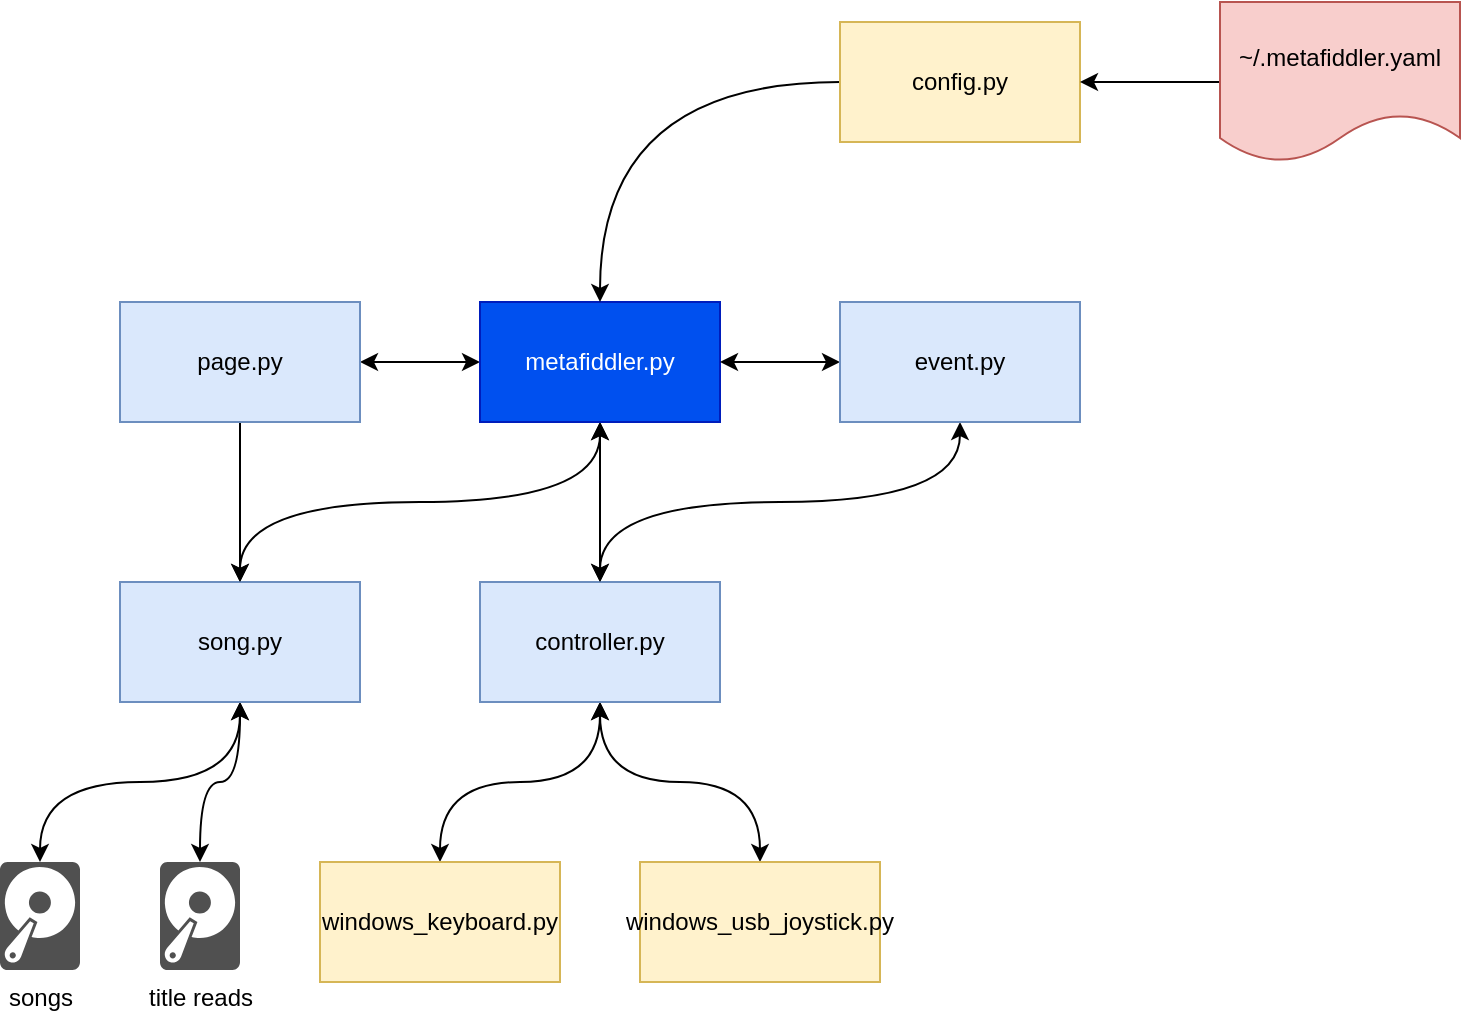 <mxfile version="13.5.1" type="device" pages="2"><diagram id="YOKJS-2tm8vGP9u_xy5H" name="current state"><mxGraphModel dx="1332" dy="705" grid="1" gridSize="10" guides="1" tooltips="1" connect="1" arrows="1" fold="1" page="1" pageScale="1" pageWidth="1000" pageHeight="800" math="0" shadow="0"><root><mxCell id="0"/><mxCell id="1" parent="0"/><mxCell id="CUD5xtRshe0eu_x8DfdM-5" style="edgeStyle=orthogonalEdgeStyle;rounded=0;orthogonalLoop=1;jettySize=auto;html=1;curved=1;startArrow=classic;startFill=1;exitX=0.5;exitY=1;exitDx=0;exitDy=0;entryX=0.5;entryY=0;entryDx=0;entryDy=0;" parent="1" source="CUD5xtRshe0eu_x8DfdM-1" target="CUD5xtRshe0eu_x8DfdM-2" edge="1"><mxGeometry relative="1" as="geometry"><Array as="points"><mxPoint x="460" y="300"/><mxPoint x="280" y="300"/></Array></mxGeometry></mxCell><mxCell id="CUD5xtRshe0eu_x8DfdM-12" style="edgeStyle=orthogonalEdgeStyle;curved=1;rounded=0;orthogonalLoop=1;jettySize=auto;html=1;entryX=0.5;entryY=0;entryDx=0;entryDy=0;startArrow=classic;startFill=1;endArrow=classic;endFill=1;strokeColor=#000000;" parent="1" source="CUD5xtRshe0eu_x8DfdM-1" target="CUD5xtRshe0eu_x8DfdM-6" edge="1"><mxGeometry relative="1" as="geometry"/></mxCell><mxCell id="CUD5xtRshe0eu_x8DfdM-19" style="edgeStyle=orthogonalEdgeStyle;curved=1;rounded=0;orthogonalLoop=1;jettySize=auto;html=1;startArrow=classic;startFill=1;endArrow=classic;endFill=1;strokeColor=#000000;" parent="1" source="CUD5xtRshe0eu_x8DfdM-1" target="CUD5xtRshe0eu_x8DfdM-18" edge="1"><mxGeometry relative="1" as="geometry"/></mxCell><mxCell id="CUD5xtRshe0eu_x8DfdM-1" value="metafiddler.py" style="rounded=0;whiteSpace=wrap;html=1;fillColor=#0050ef;strokeColor=#001DBC;fontColor=#ffffff;" parent="1" vertex="1"><mxGeometry x="400" y="200" width="120" height="60" as="geometry"/></mxCell><mxCell id="agG-h9cRYRm4AGYTuQmV-8" style="edgeStyle=orthogonalEdgeStyle;rounded=0;orthogonalLoop=1;jettySize=auto;html=1;startArrow=classic;startFill=1;endArrow=classic;endFill=1;strokeColor=#000000;elbow=vertical;curved=1;" parent="1" source="CUD5xtRshe0eu_x8DfdM-2" target="agG-h9cRYRm4AGYTuQmV-6" edge="1"><mxGeometry relative="1" as="geometry"/></mxCell><mxCell id="agG-h9cRYRm4AGYTuQmV-9" style="edgeStyle=orthogonalEdgeStyle;curved=1;rounded=0;orthogonalLoop=1;jettySize=auto;html=1;startArrow=classic;startFill=1;endArrow=classic;endFill=1;strokeColor=#000000;exitX=0.5;exitY=1;exitDx=0;exitDy=0;" parent="1" source="CUD5xtRshe0eu_x8DfdM-2" target="agG-h9cRYRm4AGYTuQmV-5" edge="1"><mxGeometry relative="1" as="geometry"/></mxCell><mxCell id="CUD5xtRshe0eu_x8DfdM-2" value="song.py" style="rounded=0;whiteSpace=wrap;html=1;fillColor=#dae8fc;strokeColor=#6c8ebf;" parent="1" vertex="1"><mxGeometry x="220" y="340" width="120" height="60" as="geometry"/></mxCell><mxCell id="CUD5xtRshe0eu_x8DfdM-4" style="edgeStyle=orthogonalEdgeStyle;rounded=0;orthogonalLoop=1;jettySize=auto;html=1;curved=1;" parent="1" source="CUD5xtRshe0eu_x8DfdM-3" target="CUD5xtRshe0eu_x8DfdM-1" edge="1"><mxGeometry relative="1" as="geometry"/></mxCell><mxCell id="CUD5xtRshe0eu_x8DfdM-3" value="config.py" style="rounded=0;whiteSpace=wrap;html=1;fillColor=#fff2cc;strokeColor=#d6b656;" parent="1" vertex="1"><mxGeometry x="580" y="60" width="120" height="60" as="geometry"/></mxCell><mxCell id="CUD5xtRshe0eu_x8DfdM-13" style="edgeStyle=orthogonalEdgeStyle;curved=1;rounded=0;orthogonalLoop=1;jettySize=auto;html=1;entryX=0.5;entryY=0;entryDx=0;entryDy=0;startArrow=classic;startFill=1;endArrow=classic;endFill=1;strokeColor=#000000;" parent="1" source="CUD5xtRshe0eu_x8DfdM-6" target="CUD5xtRshe0eu_x8DfdM-7" edge="1"><mxGeometry relative="1" as="geometry"/></mxCell><mxCell id="CUD5xtRshe0eu_x8DfdM-14" style="edgeStyle=orthogonalEdgeStyle;curved=1;rounded=0;orthogonalLoop=1;jettySize=auto;html=1;startArrow=classic;startFill=1;endArrow=classic;endFill=1;strokeColor=#000000;" parent="1" source="CUD5xtRshe0eu_x8DfdM-6" target="CUD5xtRshe0eu_x8DfdM-8" edge="1"><mxGeometry relative="1" as="geometry"/></mxCell><mxCell id="CUD5xtRshe0eu_x8DfdM-6" value="controller.py" style="rounded=0;whiteSpace=wrap;html=1;fillColor=#dae8fc;strokeColor=#6c8ebf;" parent="1" vertex="1"><mxGeometry x="400" y="340" width="120" height="60" as="geometry"/></mxCell><mxCell id="CUD5xtRshe0eu_x8DfdM-7" value="windows_keyboard.py" style="rounded=0;whiteSpace=wrap;html=1;fillColor=#fff2cc;strokeColor=#d6b656;" parent="1" vertex="1"><mxGeometry x="320" y="480" width="120" height="60" as="geometry"/></mxCell><mxCell id="CUD5xtRshe0eu_x8DfdM-8" value="windows_usb_joystick.py" style="rounded=0;whiteSpace=wrap;html=1;fillColor=#fff2cc;strokeColor=#d6b656;" parent="1" vertex="1"><mxGeometry x="480" y="480" width="120" height="60" as="geometry"/></mxCell><mxCell id="CUD5xtRshe0eu_x8DfdM-10" style="edgeStyle=orthogonalEdgeStyle;curved=1;rounded=0;orthogonalLoop=1;jettySize=auto;html=1;startArrow=classic;startFill=1;entryX=0.5;entryY=0;entryDx=0;entryDy=0;exitX=0.5;exitY=1;exitDx=0;exitDy=0;" parent="1" source="CUD5xtRshe0eu_x8DfdM-9" target="CUD5xtRshe0eu_x8DfdM-6" edge="1"><mxGeometry relative="1" as="geometry"/></mxCell><mxCell id="CUD5xtRshe0eu_x8DfdM-27" style="edgeStyle=orthogonalEdgeStyle;curved=1;rounded=0;orthogonalLoop=1;jettySize=auto;html=1;startArrow=classic;startFill=1;endArrow=classic;endFill=1;strokeColor=#000000;" parent="1" source="CUD5xtRshe0eu_x8DfdM-9" target="CUD5xtRshe0eu_x8DfdM-1" edge="1"><mxGeometry relative="1" as="geometry"/></mxCell><mxCell id="CUD5xtRshe0eu_x8DfdM-9" value="event.py" style="rounded=0;whiteSpace=wrap;html=1;fillColor=#dae8fc;strokeColor=#6c8ebf;" parent="1" vertex="1"><mxGeometry x="580" y="200" width="120" height="60" as="geometry"/></mxCell><mxCell id="CUD5xtRshe0eu_x8DfdM-20" style="edgeStyle=orthogonalEdgeStyle;curved=1;rounded=0;orthogonalLoop=1;jettySize=auto;html=1;startArrow=none;startFill=0;endArrow=classic;endFill=1;strokeColor=#000000;" parent="1" source="CUD5xtRshe0eu_x8DfdM-18" target="CUD5xtRshe0eu_x8DfdM-2" edge="1"><mxGeometry relative="1" as="geometry"/></mxCell><mxCell id="CUD5xtRshe0eu_x8DfdM-18" value="page.py" style="rounded=0;whiteSpace=wrap;html=1;fillColor=#dae8fc;strokeColor=#6c8ebf;" parent="1" vertex="1"><mxGeometry x="220" y="200" width="120" height="60" as="geometry"/></mxCell><mxCell id="agG-h9cRYRm4AGYTuQmV-5" value="songs" style="pointerEvents=1;shadow=0;dashed=0;html=1;strokeColor=none;fillColor=#505050;labelPosition=center;verticalLabelPosition=bottom;verticalAlign=top;outlineConnect=0;align=center;shape=mxgraph.office.devices.hard_disk;" parent="1" vertex="1"><mxGeometry x="160" y="480" width="40" height="54" as="geometry"/></mxCell><mxCell id="agG-h9cRYRm4AGYTuQmV-6" value="title reads" style="pointerEvents=1;shadow=0;dashed=0;html=1;strokeColor=none;fillColor=#505050;labelPosition=center;verticalLabelPosition=bottom;verticalAlign=top;outlineConnect=0;align=center;shape=mxgraph.office.devices.hard_disk;" parent="1" vertex="1"><mxGeometry x="240" y="480" width="40" height="54" as="geometry"/></mxCell><mxCell id="QhyzseaW8ZYdQ7JYeSU8-3" style="edgeStyle=orthogonalEdgeStyle;rounded=0;orthogonalLoop=1;jettySize=auto;html=1;" edge="1" parent="1" source="QhyzseaW8ZYdQ7JYeSU8-2" target="CUD5xtRshe0eu_x8DfdM-3"><mxGeometry relative="1" as="geometry"/></mxCell><mxCell id="QhyzseaW8ZYdQ7JYeSU8-2" value="~/.metafiddler.yaml" style="shape=document;whiteSpace=wrap;html=1;boundedLbl=1;fillColor=#f8cecc;strokeColor=#b85450;" vertex="1" parent="1"><mxGeometry x="770" y="50" width="120" height="80" as="geometry"/></mxCell></root></mxGraphModel></diagram><diagram name="future state" id="KsDi3QdFtjhtgWkjnNqs"><mxGraphModel dx="1332" dy="705" grid="1" gridSize="10" guides="1" tooltips="1" connect="1" arrows="1" fold="1" page="1" pageScale="1" pageWidth="1000" pageHeight="800" math="0" shadow="0"><root><mxCell id="UQmGruEZX_8LFMHWfSrT-0"/><mxCell id="UQmGruEZX_8LFMHWfSrT-1" parent="UQmGruEZX_8LFMHWfSrT-0"/><mxCell id="UQmGruEZX_8LFMHWfSrT-2" style="edgeStyle=orthogonalEdgeStyle;rounded=0;orthogonalLoop=1;jettySize=auto;html=1;curved=1;startArrow=classic;startFill=1;exitX=0.5;exitY=1;exitDx=0;exitDy=0;entryX=0.5;entryY=0;entryDx=0;entryDy=0;" parent="UQmGruEZX_8LFMHWfSrT-1" source="UQmGruEZX_8LFMHWfSrT-7" target="UQmGruEZX_8LFMHWfSrT-8" edge="1"><mxGeometry relative="1" as="geometry"><Array as="points"><mxPoint x="600" y="360"/><mxPoint x="420" y="360"/></Array></mxGeometry></mxCell><mxCell id="UQmGruEZX_8LFMHWfSrT-3" style="edgeStyle=orthogonalEdgeStyle;curved=1;rounded=0;orthogonalLoop=1;jettySize=auto;html=1;entryX=0.5;entryY=0;entryDx=0;entryDy=0;startArrow=classic;startFill=1;endArrow=classic;endFill=1;strokeColor=#000000;" parent="UQmGruEZX_8LFMHWfSrT-1" source="UQmGruEZX_8LFMHWfSrT-7" target="UQmGruEZX_8LFMHWfSrT-13" edge="1"><mxGeometry relative="1" as="geometry"/></mxCell><mxCell id="UQmGruEZX_8LFMHWfSrT-4" style="edgeStyle=orthogonalEdgeStyle;curved=1;rounded=0;orthogonalLoop=1;jettySize=auto;html=1;startArrow=classic;startFill=1;endArrow=classic;endFill=1;strokeColor=#000000;" parent="UQmGruEZX_8LFMHWfSrT-1" source="UQmGruEZX_8LFMHWfSrT-7" target="UQmGruEZX_8LFMHWfSrT-23" edge="1"><mxGeometry relative="1" as="geometry"/></mxCell><mxCell id="UQmGruEZX_8LFMHWfSrT-7" value="metafiddler.py" style="rounded=0;whiteSpace=wrap;html=1;fillColor=#0050ef;strokeColor=#001DBC;fontColor=#ffffff;" parent="UQmGruEZX_8LFMHWfSrT-1" vertex="1"><mxGeometry x="540" y="260" width="120" height="60" as="geometry"/></mxCell><mxCell id="8VY7sxCpe_mATY3EMnw4-0" style="edgeStyle=orthogonalEdgeStyle;curved=1;rounded=0;orthogonalLoop=1;jettySize=auto;html=1;startArrow=classic;startFill=1;endArrow=classic;endFill=1;strokeColor=#000000;" parent="UQmGruEZX_8LFMHWfSrT-1" source="UQmGruEZX_8LFMHWfSrT-8" target="0a-wkutQ0SUNFBraOG2A-10" edge="1"><mxGeometry relative="1" as="geometry"/></mxCell><mxCell id="UQmGruEZX_8LFMHWfSrT-8" value="song.py" style="rounded=0;whiteSpace=wrap;html=1;fillColor=#dae8fc;strokeColor=#6c8ebf;" parent="UQmGruEZX_8LFMHWfSrT-1" vertex="1"><mxGeometry x="360" y="400" width="120" height="60" as="geometry"/></mxCell><mxCell id="UQmGruEZX_8LFMHWfSrT-9" style="edgeStyle=orthogonalEdgeStyle;rounded=0;orthogonalLoop=1;jettySize=auto;html=1;curved=1;" parent="UQmGruEZX_8LFMHWfSrT-1" source="UQmGruEZX_8LFMHWfSrT-10" target="UQmGruEZX_8LFMHWfSrT-7" edge="1"><mxGeometry relative="1" as="geometry"/></mxCell><mxCell id="UQmGruEZX_8LFMHWfSrT-10" value="config.py" style="rounded=0;whiteSpace=wrap;html=1;fillColor=#fff2cc;strokeColor=#d6b656;" parent="UQmGruEZX_8LFMHWfSrT-1" vertex="1"><mxGeometry x="720" y="120" width="120" height="60" as="geometry"/></mxCell><mxCell id="UQmGruEZX_8LFMHWfSrT-11" style="edgeStyle=orthogonalEdgeStyle;curved=1;rounded=0;orthogonalLoop=1;jettySize=auto;html=1;entryX=0.5;entryY=0;entryDx=0;entryDy=0;startArrow=classic;startFill=1;endArrow=classic;endFill=1;strokeColor=#000000;" parent="UQmGruEZX_8LFMHWfSrT-1" source="UQmGruEZX_8LFMHWfSrT-13" target="UQmGruEZX_8LFMHWfSrT-14" edge="1"><mxGeometry relative="1" as="geometry"/></mxCell><mxCell id="UQmGruEZX_8LFMHWfSrT-12" style="edgeStyle=orthogonalEdgeStyle;curved=1;rounded=0;orthogonalLoop=1;jettySize=auto;html=1;startArrow=classic;startFill=1;endArrow=classic;endFill=1;strokeColor=#000000;" parent="UQmGruEZX_8LFMHWfSrT-1" source="UQmGruEZX_8LFMHWfSrT-13" target="UQmGruEZX_8LFMHWfSrT-15" edge="1"><mxGeometry relative="1" as="geometry"/></mxCell><mxCell id="UQmGruEZX_8LFMHWfSrT-13" value="controller.py" style="rounded=0;whiteSpace=wrap;html=1;fillColor=#dae8fc;strokeColor=#6c8ebf;" parent="UQmGruEZX_8LFMHWfSrT-1" vertex="1"><mxGeometry x="540" y="400" width="120" height="60" as="geometry"/></mxCell><mxCell id="UQmGruEZX_8LFMHWfSrT-14" value="windows_keyboard.py" style="rounded=0;whiteSpace=wrap;html=1;fillColor=#fff2cc;strokeColor=#d6b656;" parent="UQmGruEZX_8LFMHWfSrT-1" vertex="1"><mxGeometry x="460" y="540" width="120" height="60" as="geometry"/></mxCell><mxCell id="UQmGruEZX_8LFMHWfSrT-15" value="windows_usb_joystick.py" style="rounded=0;whiteSpace=wrap;html=1;fillColor=#fff2cc;strokeColor=#d6b656;" parent="UQmGruEZX_8LFMHWfSrT-1" vertex="1"><mxGeometry x="620" y="540" width="120" height="60" as="geometry"/></mxCell><mxCell id="UQmGruEZX_8LFMHWfSrT-16" style="edgeStyle=orthogonalEdgeStyle;curved=1;rounded=0;orthogonalLoop=1;jettySize=auto;html=1;startArrow=classic;startFill=1;entryX=0.5;entryY=0;entryDx=0;entryDy=0;exitX=0.5;exitY=1;exitDx=0;exitDy=0;" parent="UQmGruEZX_8LFMHWfSrT-1" source="UQmGruEZX_8LFMHWfSrT-18" target="UQmGruEZX_8LFMHWfSrT-13" edge="1"><mxGeometry relative="1" as="geometry"/></mxCell><mxCell id="UQmGruEZX_8LFMHWfSrT-17" style="edgeStyle=orthogonalEdgeStyle;curved=1;rounded=0;orthogonalLoop=1;jettySize=auto;html=1;startArrow=classic;startFill=1;endArrow=classic;endFill=1;strokeColor=#000000;" parent="UQmGruEZX_8LFMHWfSrT-1" source="UQmGruEZX_8LFMHWfSrT-18" target="UQmGruEZX_8LFMHWfSrT-7" edge="1"><mxGeometry relative="1" as="geometry"/></mxCell><mxCell id="UQmGruEZX_8LFMHWfSrT-18" value="event.py" style="rounded=0;whiteSpace=wrap;html=1;fillColor=#dae8fc;strokeColor=#6c8ebf;" parent="UQmGruEZX_8LFMHWfSrT-1" vertex="1"><mxGeometry x="720" y="260" width="120" height="60" as="geometry"/></mxCell><mxCell id="UQmGruEZX_8LFMHWfSrT-19" style="edgeStyle=orthogonalEdgeStyle;curved=1;rounded=0;orthogonalLoop=1;jettySize=auto;html=1;entryX=0;entryY=0.5;entryDx=0;entryDy=0;startArrow=classic;startFill=1;endArrow=classic;endFill=1;strokeColor=#000000;exitX=0;exitY=0.5;exitDx=0;exitDy=0;" parent="UQmGruEZX_8LFMHWfSrT-1" source="-Ge4L5zJhwcLy_X17QE4-1" target="UQmGruEZX_8LFMHWfSrT-8" edge="1"><mxGeometry relative="1" as="geometry"><mxPoint x="280" y="190" as="sourcePoint"/><Array as="points"><mxPoint x="280" y="150"/><mxPoint x="280" y="430"/></Array></mxGeometry></mxCell><mxCell id="UQmGruEZX_8LFMHWfSrT-20" value="Title reads" style="edgeLabel;html=1;align=center;verticalAlign=middle;resizable=0;points=[];" parent="UQmGruEZX_8LFMHWfSrT-19" vertex="1" connectable="0"><mxGeometry x="-0.511" relative="1" as="geometry"><mxPoint y="142.94" as="offset"/></mxGeometry></mxCell><mxCell id="UQmGruEZX_8LFMHWfSrT-22" style="edgeStyle=orthogonalEdgeStyle;curved=1;rounded=0;orthogonalLoop=1;jettySize=auto;html=1;startArrow=none;startFill=0;endArrow=classic;endFill=1;strokeColor=#000000;" parent="UQmGruEZX_8LFMHWfSrT-1" source="UQmGruEZX_8LFMHWfSrT-23" target="UQmGruEZX_8LFMHWfSrT-8" edge="1"><mxGeometry relative="1" as="geometry"/></mxCell><mxCell id="UQmGruEZX_8LFMHWfSrT-23" value="page.py" style="rounded=0;whiteSpace=wrap;html=1;fillColor=#dae8fc;strokeColor=#6c8ebf;" parent="UQmGruEZX_8LFMHWfSrT-1" vertex="1"><mxGeometry x="360" y="260" width="120" height="60" as="geometry"/></mxCell><mxCell id="-Ge4L5zJhwcLy_X17QE4-8" style="edgeStyle=orthogonalEdgeStyle;curved=1;rounded=0;orthogonalLoop=1;jettySize=auto;html=1;startArrow=classic;startFill=1;endArrow=classic;endFill=1;strokeColor=#000000;" parent="UQmGruEZX_8LFMHWfSrT-1" source="-Ge4L5zJhwcLy_X17QE4-1" target="0a-wkutQ0SUNFBraOG2A-4" edge="1"><mxGeometry relative="1" as="geometry"><mxPoint x="590" y="80" as="targetPoint"/></mxGeometry></mxCell><mxCell id="0a-wkutQ0SUNFBraOG2A-14" style="edgeStyle=orthogonalEdgeStyle;curved=1;rounded=0;orthogonalLoop=1;jettySize=auto;html=1;startArrow=classic;startFill=1;endArrow=classic;endFill=1;strokeColor=#000000;" parent="UQmGruEZX_8LFMHWfSrT-1" source="-Ge4L5zJhwcLy_X17QE4-1" target="0a-wkutQ0SUNFBraOG2A-11" edge="1"><mxGeometry relative="1" as="geometry"/></mxCell><mxCell id="-Ge4L5zJhwcLy_X17QE4-1" value="speech.py" style="rounded=0;whiteSpace=wrap;html=1;fillColor=#dae8fc;strokeColor=#6c8ebf;" parent="UQmGruEZX_8LFMHWfSrT-1" vertex="1"><mxGeometry x="360" y="120" width="120" height="60" as="geometry"/></mxCell><mxCell id="-Ge4L5zJhwcLy_X17QE4-2" style="edgeStyle=orthogonalEdgeStyle;rounded=0;orthogonalLoop=1;jettySize=auto;html=1;startArrow=none;startFill=0;endArrow=classic;endFill=1;strokeColor=#000000;exitX=0.5;exitY=0;exitDx=0;exitDy=0;curved=1;" parent="UQmGruEZX_8LFMHWfSrT-1" source="UQmGruEZX_8LFMHWfSrT-7" edge="1"><mxGeometry relative="1" as="geometry"><mxPoint x="600" y="260" as="sourcePoint"/><mxPoint x="480" y="150" as="targetPoint"/><Array as="points"><mxPoint x="600" y="150"/></Array></mxGeometry></mxCell><mxCell id="-Ge4L5zJhwcLy_X17QE4-3" value="Activity Reads (onetime)&lt;br&gt;&lt;b&gt;==i18n==&lt;/b&gt;" style="edgeLabel;html=1;align=center;verticalAlign=middle;resizable=0;points=[];" parent="-Ge4L5zJhwcLy_X17QE4-2" vertex="1" connectable="0"><mxGeometry x="0.187" y="-2" relative="1" as="geometry"><mxPoint x="-12" y="12" as="offset"/></mxGeometry></mxCell><mxCell id="-Ge4L5zJhwcLy_X17QE4-9" style="rounded=0;orthogonalLoop=1;jettySize=auto;html=1;entryX=0.5;entryY=0;entryDx=0;entryDy=0;startArrow=classic;startFill=1;endArrow=classic;endFill=1;strokeColor=#000000;" parent="UQmGruEZX_8LFMHWfSrT-1" source="0a-wkutQ0SUNFBraOG2A-4" target="UQmGruEZX_8LFMHWfSrT-7" edge="1"><mxGeometry relative="1" as="geometry"><mxPoint x="590" y="80" as="sourcePoint"/></mxGeometry></mxCell><mxCell id="0a-wkutQ0SUNFBraOG2A-4" value="activity reads" style="pointerEvents=1;shadow=0;dashed=0;html=1;strokeColor=none;fillColor=#505050;labelPosition=center;verticalLabelPosition=bottom;verticalAlign=top;outlineConnect=0;align=center;shape=mxgraph.office.devices.hard_disk;labelBackgroundColor=none;" parent="UQmGruEZX_8LFMHWfSrT-1" vertex="1"><mxGeometry x="574" y="20" width="40" height="54" as="geometry"/></mxCell><mxCell id="0a-wkutQ0SUNFBraOG2A-10" value="songs" style="pointerEvents=1;shadow=0;dashed=0;html=1;strokeColor=none;fillColor=#505050;labelPosition=center;verticalLabelPosition=bottom;verticalAlign=top;outlineConnect=0;align=center;shape=mxgraph.office.devices.hard_disk;" parent="UQmGruEZX_8LFMHWfSrT-1" vertex="1"><mxGeometry x="400" y="540" width="40" height="54" as="geometry"/></mxCell><mxCell id="0a-wkutQ0SUNFBraOG2A-15" style="edgeStyle=orthogonalEdgeStyle;curved=1;rounded=0;orthogonalLoop=1;jettySize=auto;html=1;startArrow=classic;startFill=1;endArrow=classic;endFill=1;strokeColor=#000000;" parent="UQmGruEZX_8LFMHWfSrT-1" source="0a-wkutQ0SUNFBraOG2A-11" edge="1"><mxGeometry relative="1" as="geometry"><mxPoint x="600" y="260" as="targetPoint"/><Array as="points"><mxPoint x="480" y="120"/><mxPoint x="600" y="120"/></Array></mxGeometry></mxCell><mxCell id="0a-wkutQ0SUNFBraOG2A-11" value="title reads" style="pointerEvents=1;shadow=0;dashed=0;html=1;strokeColor=none;fillColor=#505050;labelPosition=center;verticalLabelPosition=bottom;verticalAlign=top;outlineConnect=0;align=center;shape=mxgraph.office.devices.hard_disk;" parent="UQmGruEZX_8LFMHWfSrT-1" vertex="1"><mxGeometry x="460" y="20" width="40" height="54" as="geometry"/></mxCell><mxCell id="nEaC0L2VsHjW6ETnuBU6-0" style="edgeStyle=orthogonalEdgeStyle;rounded=0;orthogonalLoop=1;jettySize=auto;html=1;" edge="1" parent="UQmGruEZX_8LFMHWfSrT-1" source="nEaC0L2VsHjW6ETnuBU6-1"><mxGeometry relative="1" as="geometry"><mxPoint x="840" y="150" as="targetPoint"/></mxGeometry></mxCell><mxCell id="nEaC0L2VsHjW6ETnuBU6-1" value="~/.metafiddler.yaml" style="shape=document;whiteSpace=wrap;html=1;boundedLbl=1;fillColor=#f8cecc;strokeColor=#b85450;" vertex="1" parent="UQmGruEZX_8LFMHWfSrT-1"><mxGeometry x="910" y="110" width="120" height="80" as="geometry"/></mxCell></root></mxGraphModel></diagram></mxfile>